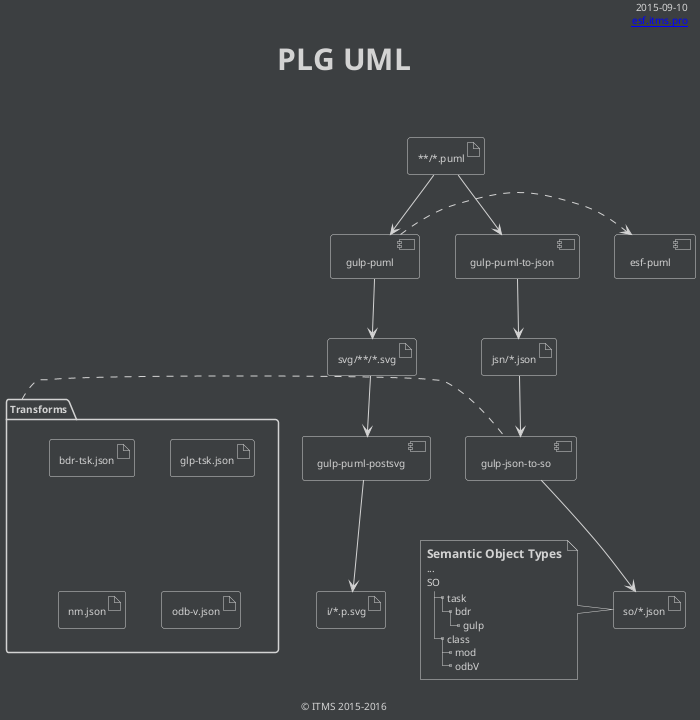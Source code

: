 @startuml

header
2015-09-10
[[https://esf.itms.pro esf.itms.pro]]
end header

footer

© ITMS 2015-2016
end footer

skinparam {
  shadowing false
  componentStyle uml2
  BackgroundColor   #3C3F41
  defaultFontColor  LightGrey
  defaultFontName   "Ubuntu Mono"
  defaultFontSize   10
  title {
    FontSize        30
    'FontName "Gill Sans MT"
    'FontStyle Bold
  }
  legend {
    BackgroundColor #3C3F41
    BorderColor     #3C3F41
    FontColor       LightGrey
  }
  component {
    BorderColor     LightGrey
    BackgroundColor #3C3F41
    ArrowColor      LightGrey
    ArrowFontColor  LightGrey
    FontColor       LightGrey
  }
  package {
    BorderColor     LightGrey
    BackgroundColor #3C3F41
    FontColor       LightGrey
  }
  folder {
    BorderColor     LightGrey
    BackgroundColor #3C3F41
    FontColor       LightGrey
  }
  database {
    BorderColor     LightGrey
    BackgroundColor #3C3F41
    FontColor       LightGrey
  }
  rectangle {
    BorderColor     LightGrey
    BackgroundColor #3C3F41
    FontColor       LightGrey
  }
  frame {
    BorderColor     LightGrey
    BackgroundColor #3C3F41
    FontColor       LightGrey
  }
  node {
    BorderColor     LightGrey
    BackgroundColor #3C3F41
    FontColor       LightGrey
  }
  note {
    BorderColor     LightGrey
    BackgroundColor #3C3F41
    FontColor       LightGrey
    'FontName   "Hack"
  }
  artifact {
    BorderColor     LightGrey
    BackgroundColor #3C3F41
    FontColor       LightGrey
    'FontName   "Hack"
  }
}

!define _F <&folder>
!define _f <&file>
!define _b <&cog>
!define _d <&document>
!define _g <&globe>
!define _l <&link-intact>
!define _h <&hard-drive>
!define _x <&box>
!define _k <&key>

title PLG UML\n

[esf-puml]              as esfPu

artifact "**/*.puml"    as pu
[gulp-puml-to-json]     as utj
artifact "jsn/*.json"   as jsn
[gulp-puml]             as uts
artifact "svg/**/*.svg" as svg
[gulp-puml-postsvg]     as sts
artifact "i/*.p.svg"    as psvg
[gulp-json-to-so]       as jto
artifact "so/*.json"    as so

pu  --> utj
utj --> jsn
jsn --> jto
jto --> so

pu  --> uts
uts --> svg
svg --> sts
sts --> psvg

folder "Transforms" as tsf {
  artifact "bdr-tsk.json"
  artifact "glp-tsk.json"
  artifact "nm.json"
  artifact "odb-v.json"
}

tsf . jto

note as n0
== Semantic Object Types
...
SO
|_ task
  |_ bdr
    |_ gulp
|_ class
  |_ mod
  |_ odbV
end note

n0 . so

uts .r.> esfPu

@enduml
